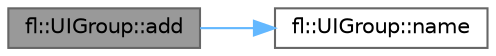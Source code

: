 digraph "fl::UIGroup::add"
{
 // INTERACTIVE_SVG=YES
 // LATEX_PDF_SIZE
  bgcolor="transparent";
  edge [fontname=Helvetica,fontsize=10,labelfontname=Helvetica,labelfontsize=10];
  node [fontname=Helvetica,fontsize=10,shape=box,height=0.2,width=0.4];
  rankdir="LR";
  Node1 [id="Node000001",label="fl::UIGroup::add",height=0.2,width=0.4,color="gray40", fillcolor="grey60", style="filled", fontcolor="black",tooltip=" "];
  Node1 -> Node2 [id="edge1_Node000001_Node000002",color="steelblue1",style="solid",tooltip=" "];
  Node2 [id="Node000002",label="fl::UIGroup::name",height=0.2,width=0.4,color="grey40", fillcolor="white", style="filled",URL="$d4/d3a/classfl_1_1_u_i_group_a66464be62d334c6ac89af2037f4df3da.html#a66464be62d334c6ac89af2037f4df3da",tooltip=" "];
}
